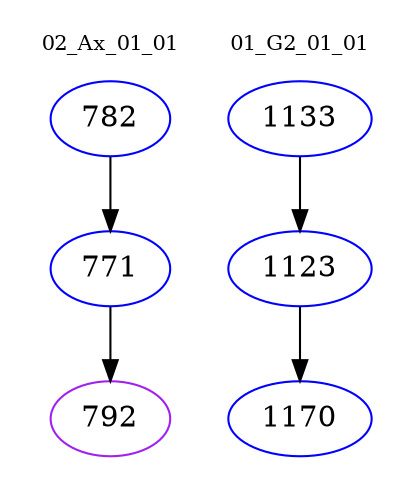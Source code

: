 digraph{
subgraph cluster_0 {
color = white
label = "02_Ax_01_01";
fontsize=10;
T0_782 [label="782", color="blue"]
T0_782 -> T0_771 [color="black"]
T0_771 [label="771", color="blue"]
T0_771 -> T0_792 [color="black"]
T0_792 [label="792", color="purple"]
}
subgraph cluster_1 {
color = white
label = "01_G2_01_01";
fontsize=10;
T1_1133 [label="1133", color="blue"]
T1_1133 -> T1_1123 [color="black"]
T1_1123 [label="1123", color="blue"]
T1_1123 -> T1_1170 [color="black"]
T1_1170 [label="1170", color="blue"]
}
}
